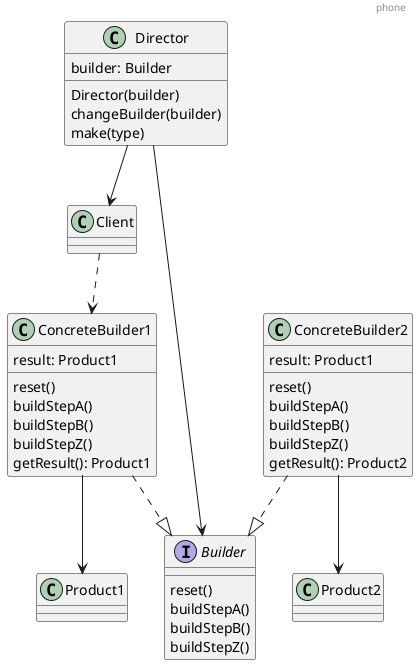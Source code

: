 @startuml
header phone
Client ..> ConcreteBuilder1
Director --> Client
class Director{
    builder: Builder
    Director(builder)
    changeBuilder(builder)
    make(type)
}
ConcreteBuilder1 --> Product1
Class ConcreteBuilder1 {
    result: Product1
    reset()
    buildStepA()
    buildStepB()
    buildStepZ()
    getResult(): Product1
}
ConcreteBuilder2 --> Product2
Class ConcreteBuilder2 {
    result: Product1
    reset()
    buildStepA()
    buildStepB()
    buildStepZ()
    getResult(): Product2
}
ConcreteBuilder1 ..|> Builder
ConcreteBuilder2 ..|> Builder
Director --> Builder
interface Builder {
    reset()
    buildStepA()
    buildStepB()
    buildStepZ()
}
@enduml